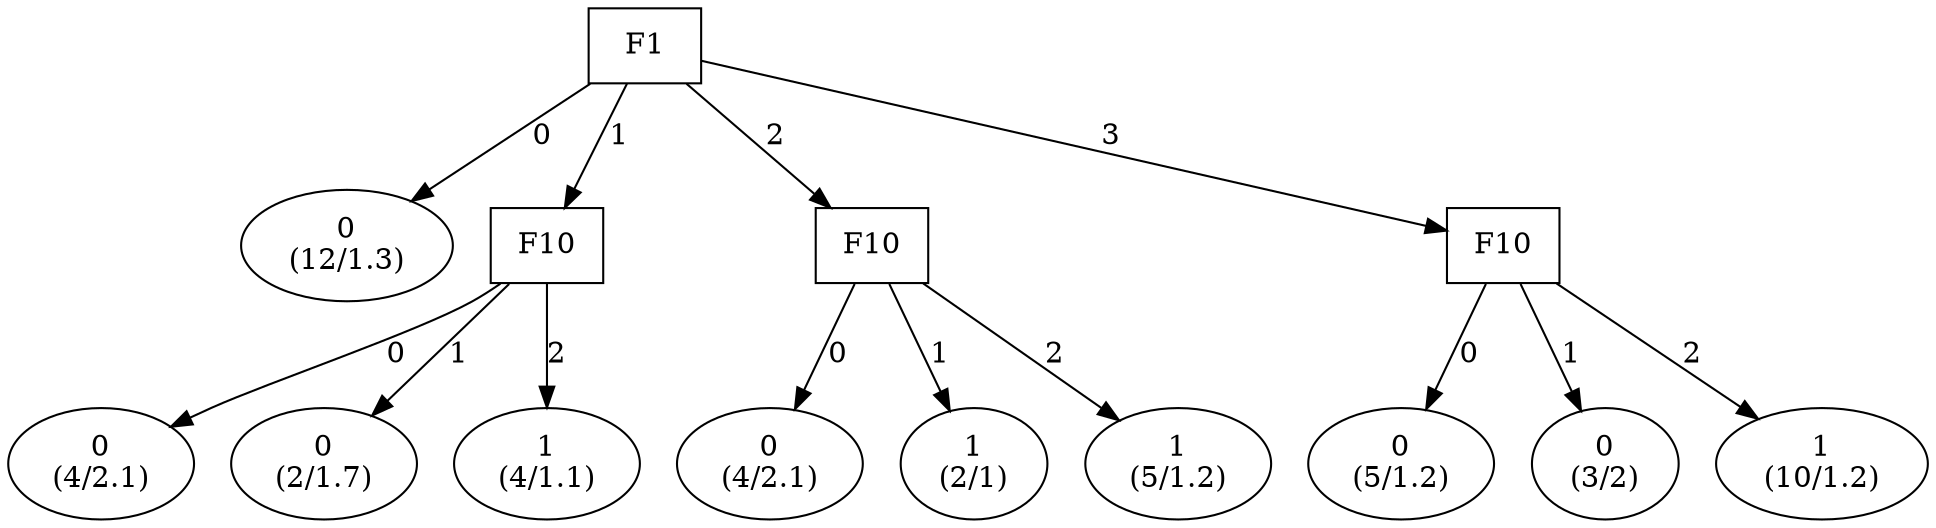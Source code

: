 digraph YaDT {
n0 [ shape=box, label="F1\n"]
n0 -> n1 [label="0"]
n1 [ shape=ellipse, label="0\n(12/1.3)"]
n0 -> n2 [label="1"]
n2 [ shape=box, label="F10\n"]
n2 -> n3 [label="0"]
n3 [ shape=ellipse, label="0\n(4/2.1)"]
n2 -> n4 [label="1"]
n4 [ shape=ellipse, label="0\n(2/1.7)"]
n2 -> n5 [label="2"]
n5 [ shape=ellipse, label="1\n(4/1.1)"]
n0 -> n7 [label="2"]
n7 [ shape=box, label="F10\n"]
n7 -> n8 [label="0"]
n8 [ shape=ellipse, label="0\n(4/2.1)"]
n7 -> n9 [label="1"]
n9 [ shape=ellipse, label="1\n(2/1)"]
n7 -> n10 [label="2"]
n10 [ shape=ellipse, label="1\n(5/1.2)"]
n0 -> n12 [label="3"]
n12 [ shape=box, label="F10\n"]
n12 -> n13 [label="0"]
n13 [ shape=ellipse, label="0\n(5/1.2)"]
n12 -> n14 [label="1"]
n14 [ shape=ellipse, label="0\n(3/2)"]
n12 -> n15 [label="2"]
n15 [ shape=ellipse, label="1\n(10/1.2)"]
}
